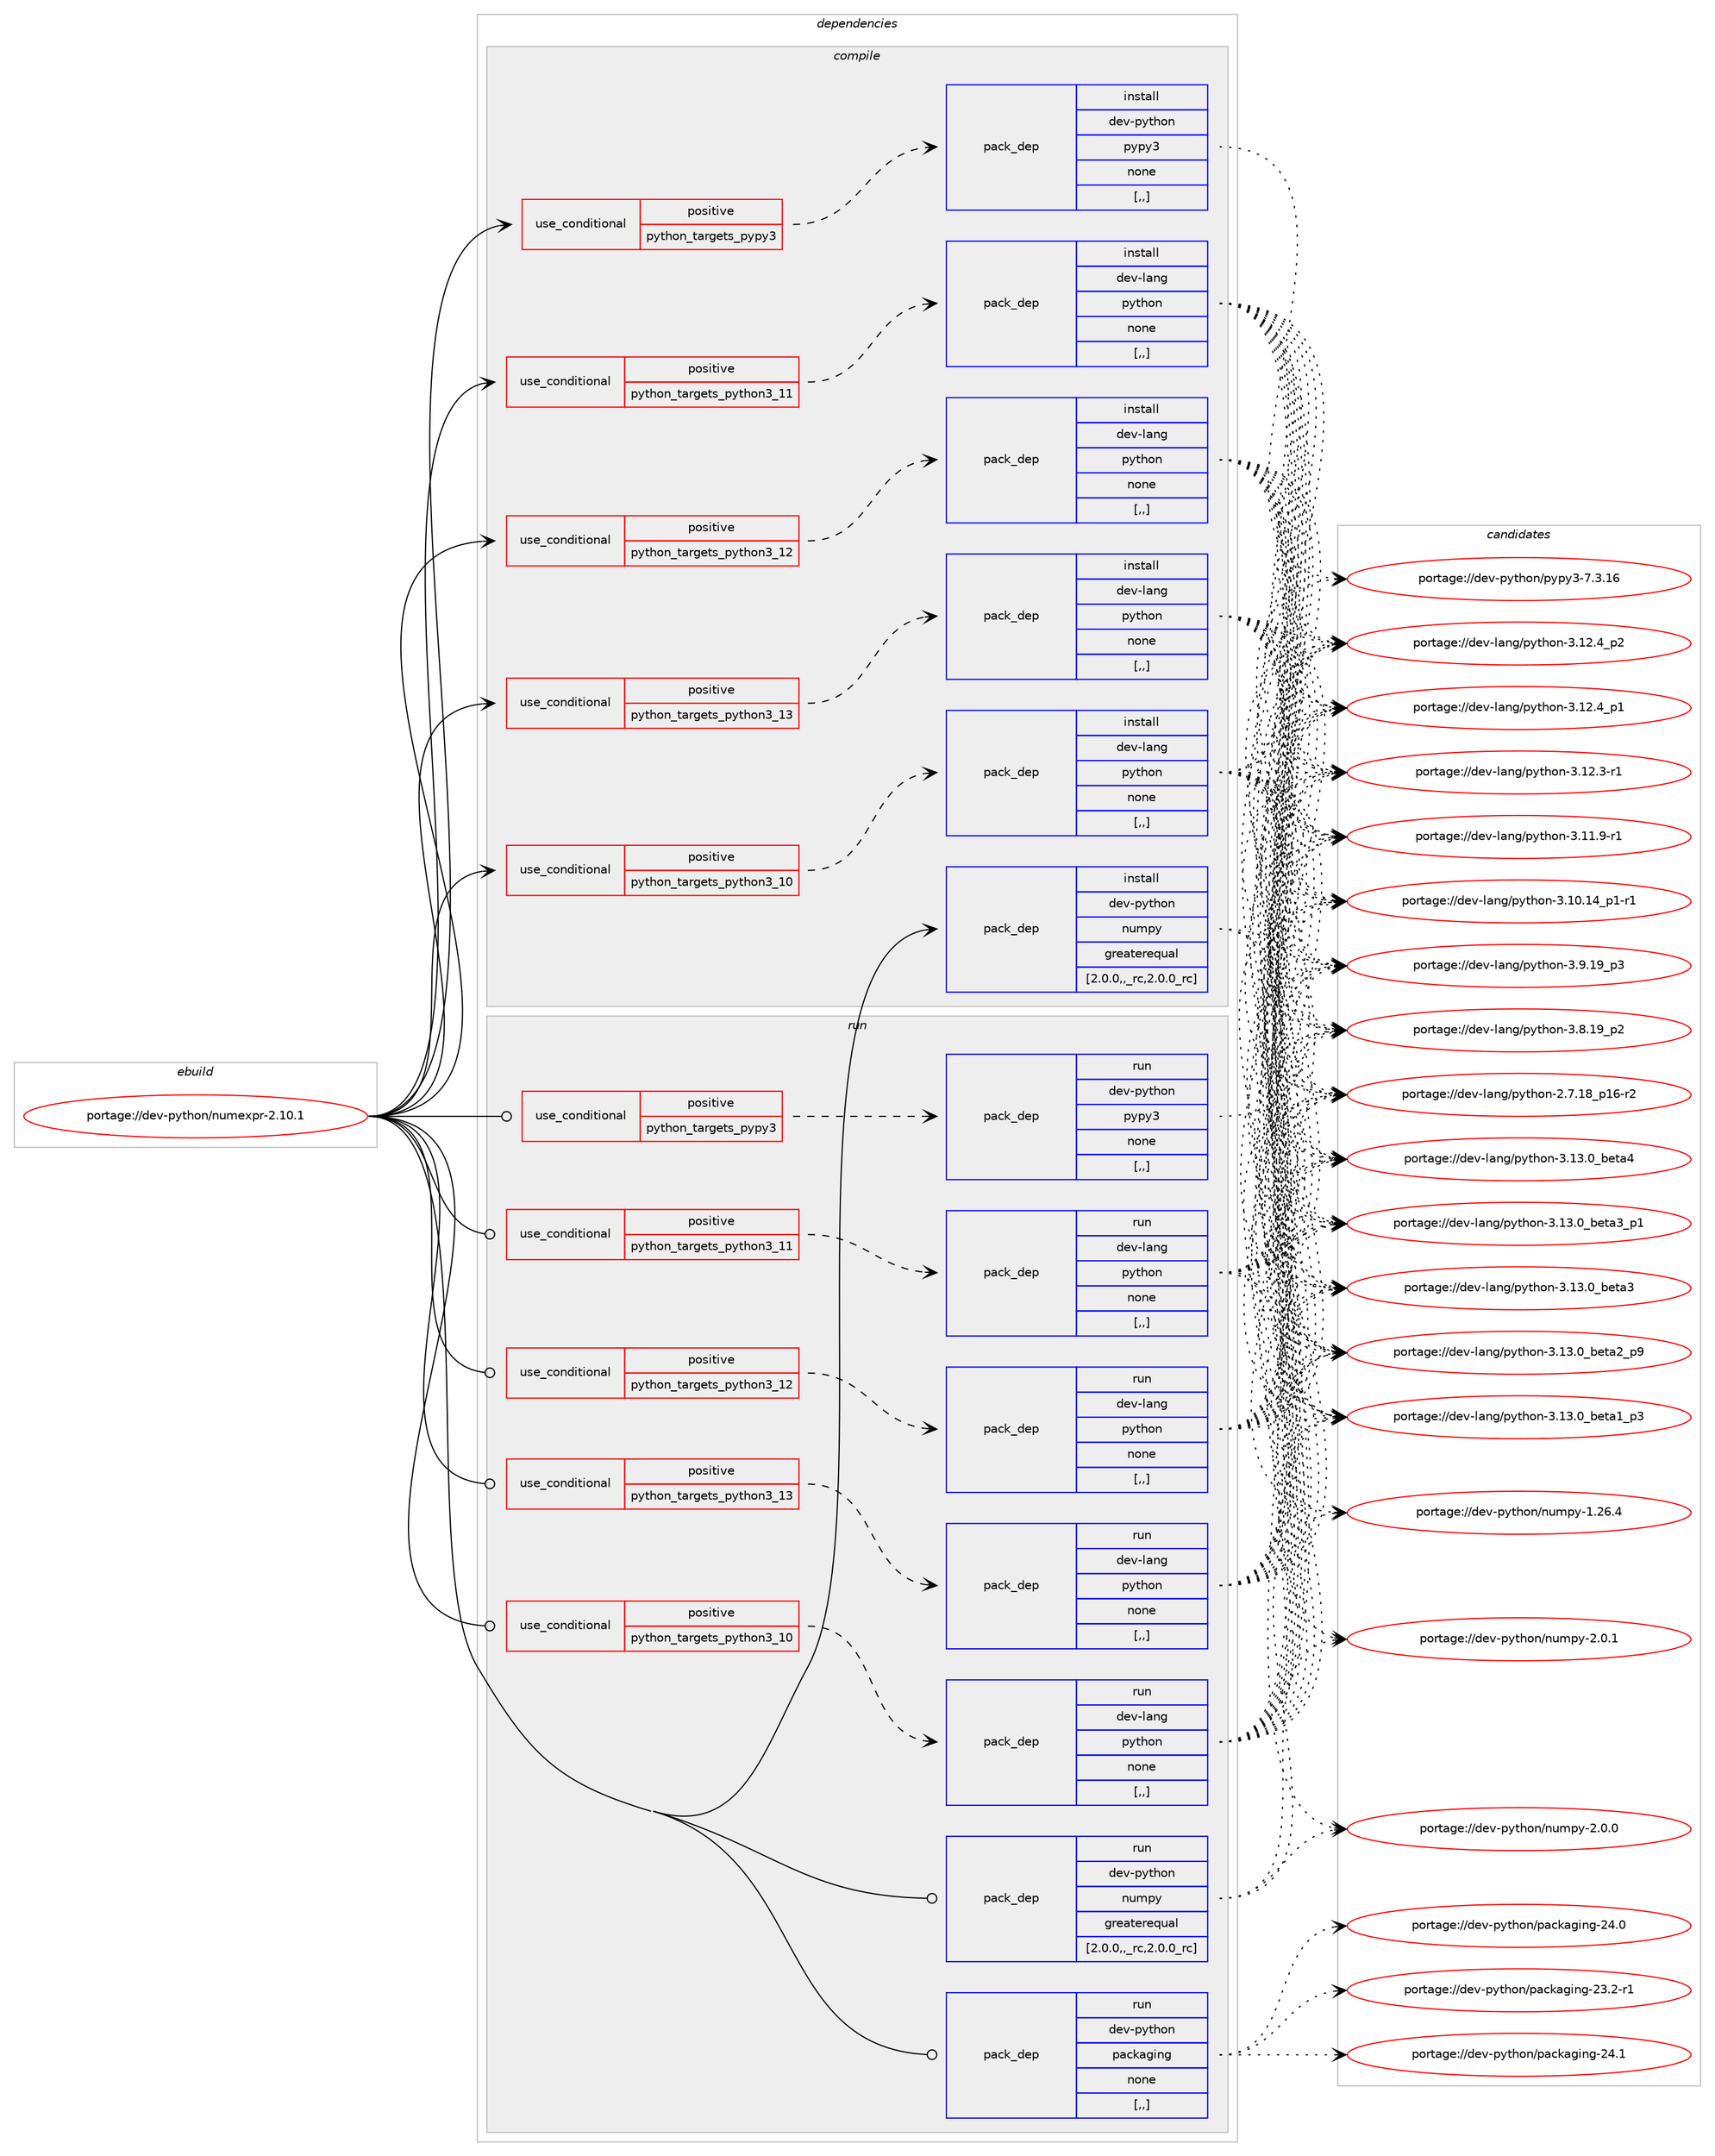digraph prolog {

# *************
# Graph options
# *************

newrank=true;
concentrate=true;
compound=true;
graph [rankdir=LR,fontname=Helvetica,fontsize=10,ranksep=1.5];#, ranksep=2.5, nodesep=0.2];
edge  [arrowhead=vee];
node  [fontname=Helvetica,fontsize=10];

# **********
# The ebuild
# **********

subgraph cluster_leftcol {
color=gray;
label=<<i>ebuild</i>>;
id [label="portage://dev-python/numexpr-2.10.1", color=red, width=4, href="../dev-python/numexpr-2.10.1.svg"];
}

# ****************
# The dependencies
# ****************

subgraph cluster_midcol {
color=gray;
label=<<i>dependencies</i>>;
subgraph cluster_compile {
fillcolor="#eeeeee";
style=filled;
label=<<i>compile</i>>;
subgraph cond35385 {
dependency152860 [label=<<TABLE BORDER="0" CELLBORDER="1" CELLSPACING="0" CELLPADDING="4"><TR><TD ROWSPAN="3" CELLPADDING="10">use_conditional</TD></TR><TR><TD>positive</TD></TR><TR><TD>python_targets_pypy3</TD></TR></TABLE>>, shape=none, color=red];
subgraph pack116225 {
dependency152861 [label=<<TABLE BORDER="0" CELLBORDER="1" CELLSPACING="0" CELLPADDING="4" WIDTH="220"><TR><TD ROWSPAN="6" CELLPADDING="30">pack_dep</TD></TR><TR><TD WIDTH="110">install</TD></TR><TR><TD>dev-python</TD></TR><TR><TD>pypy3</TD></TR><TR><TD>none</TD></TR><TR><TD>[,,]</TD></TR></TABLE>>, shape=none, color=blue];
}
dependency152860:e -> dependency152861:w [weight=20,style="dashed",arrowhead="vee"];
}
id:e -> dependency152860:w [weight=20,style="solid",arrowhead="vee"];
subgraph cond35386 {
dependency152862 [label=<<TABLE BORDER="0" CELLBORDER="1" CELLSPACING="0" CELLPADDING="4"><TR><TD ROWSPAN="3" CELLPADDING="10">use_conditional</TD></TR><TR><TD>positive</TD></TR><TR><TD>python_targets_python3_10</TD></TR></TABLE>>, shape=none, color=red];
subgraph pack116226 {
dependency152863 [label=<<TABLE BORDER="0" CELLBORDER="1" CELLSPACING="0" CELLPADDING="4" WIDTH="220"><TR><TD ROWSPAN="6" CELLPADDING="30">pack_dep</TD></TR><TR><TD WIDTH="110">install</TD></TR><TR><TD>dev-lang</TD></TR><TR><TD>python</TD></TR><TR><TD>none</TD></TR><TR><TD>[,,]</TD></TR></TABLE>>, shape=none, color=blue];
}
dependency152862:e -> dependency152863:w [weight=20,style="dashed",arrowhead="vee"];
}
id:e -> dependency152862:w [weight=20,style="solid",arrowhead="vee"];
subgraph cond35387 {
dependency152864 [label=<<TABLE BORDER="0" CELLBORDER="1" CELLSPACING="0" CELLPADDING="4"><TR><TD ROWSPAN="3" CELLPADDING="10">use_conditional</TD></TR><TR><TD>positive</TD></TR><TR><TD>python_targets_python3_11</TD></TR></TABLE>>, shape=none, color=red];
subgraph pack116227 {
dependency152865 [label=<<TABLE BORDER="0" CELLBORDER="1" CELLSPACING="0" CELLPADDING="4" WIDTH="220"><TR><TD ROWSPAN="6" CELLPADDING="30">pack_dep</TD></TR><TR><TD WIDTH="110">install</TD></TR><TR><TD>dev-lang</TD></TR><TR><TD>python</TD></TR><TR><TD>none</TD></TR><TR><TD>[,,]</TD></TR></TABLE>>, shape=none, color=blue];
}
dependency152864:e -> dependency152865:w [weight=20,style="dashed",arrowhead="vee"];
}
id:e -> dependency152864:w [weight=20,style="solid",arrowhead="vee"];
subgraph cond35388 {
dependency152866 [label=<<TABLE BORDER="0" CELLBORDER="1" CELLSPACING="0" CELLPADDING="4"><TR><TD ROWSPAN="3" CELLPADDING="10">use_conditional</TD></TR><TR><TD>positive</TD></TR><TR><TD>python_targets_python3_12</TD></TR></TABLE>>, shape=none, color=red];
subgraph pack116228 {
dependency152867 [label=<<TABLE BORDER="0" CELLBORDER="1" CELLSPACING="0" CELLPADDING="4" WIDTH="220"><TR><TD ROWSPAN="6" CELLPADDING="30">pack_dep</TD></TR><TR><TD WIDTH="110">install</TD></TR><TR><TD>dev-lang</TD></TR><TR><TD>python</TD></TR><TR><TD>none</TD></TR><TR><TD>[,,]</TD></TR></TABLE>>, shape=none, color=blue];
}
dependency152866:e -> dependency152867:w [weight=20,style="dashed",arrowhead="vee"];
}
id:e -> dependency152866:w [weight=20,style="solid",arrowhead="vee"];
subgraph cond35389 {
dependency152868 [label=<<TABLE BORDER="0" CELLBORDER="1" CELLSPACING="0" CELLPADDING="4"><TR><TD ROWSPAN="3" CELLPADDING="10">use_conditional</TD></TR><TR><TD>positive</TD></TR><TR><TD>python_targets_python3_13</TD></TR></TABLE>>, shape=none, color=red];
subgraph pack116229 {
dependency152869 [label=<<TABLE BORDER="0" CELLBORDER="1" CELLSPACING="0" CELLPADDING="4" WIDTH="220"><TR><TD ROWSPAN="6" CELLPADDING="30">pack_dep</TD></TR><TR><TD WIDTH="110">install</TD></TR><TR><TD>dev-lang</TD></TR><TR><TD>python</TD></TR><TR><TD>none</TD></TR><TR><TD>[,,]</TD></TR></TABLE>>, shape=none, color=blue];
}
dependency152868:e -> dependency152869:w [weight=20,style="dashed",arrowhead="vee"];
}
id:e -> dependency152868:w [weight=20,style="solid",arrowhead="vee"];
subgraph pack116230 {
dependency152870 [label=<<TABLE BORDER="0" CELLBORDER="1" CELLSPACING="0" CELLPADDING="4" WIDTH="220"><TR><TD ROWSPAN="6" CELLPADDING="30">pack_dep</TD></TR><TR><TD WIDTH="110">install</TD></TR><TR><TD>dev-python</TD></TR><TR><TD>numpy</TD></TR><TR><TD>greaterequal</TD></TR><TR><TD>[2.0.0,,_rc,2.0.0_rc]</TD></TR></TABLE>>, shape=none, color=blue];
}
id:e -> dependency152870:w [weight=20,style="solid",arrowhead="vee"];
}
subgraph cluster_compileandrun {
fillcolor="#eeeeee";
style=filled;
label=<<i>compile and run</i>>;
}
subgraph cluster_run {
fillcolor="#eeeeee";
style=filled;
label=<<i>run</i>>;
subgraph cond35390 {
dependency152871 [label=<<TABLE BORDER="0" CELLBORDER="1" CELLSPACING="0" CELLPADDING="4"><TR><TD ROWSPAN="3" CELLPADDING="10">use_conditional</TD></TR><TR><TD>positive</TD></TR><TR><TD>python_targets_pypy3</TD></TR></TABLE>>, shape=none, color=red];
subgraph pack116231 {
dependency152872 [label=<<TABLE BORDER="0" CELLBORDER="1" CELLSPACING="0" CELLPADDING="4" WIDTH="220"><TR><TD ROWSPAN="6" CELLPADDING="30">pack_dep</TD></TR><TR><TD WIDTH="110">run</TD></TR><TR><TD>dev-python</TD></TR><TR><TD>pypy3</TD></TR><TR><TD>none</TD></TR><TR><TD>[,,]</TD></TR></TABLE>>, shape=none, color=blue];
}
dependency152871:e -> dependency152872:w [weight=20,style="dashed",arrowhead="vee"];
}
id:e -> dependency152871:w [weight=20,style="solid",arrowhead="odot"];
subgraph cond35391 {
dependency152873 [label=<<TABLE BORDER="0" CELLBORDER="1" CELLSPACING="0" CELLPADDING="4"><TR><TD ROWSPAN="3" CELLPADDING="10">use_conditional</TD></TR><TR><TD>positive</TD></TR><TR><TD>python_targets_python3_10</TD></TR></TABLE>>, shape=none, color=red];
subgraph pack116232 {
dependency152874 [label=<<TABLE BORDER="0" CELLBORDER="1" CELLSPACING="0" CELLPADDING="4" WIDTH="220"><TR><TD ROWSPAN="6" CELLPADDING="30">pack_dep</TD></TR><TR><TD WIDTH="110">run</TD></TR><TR><TD>dev-lang</TD></TR><TR><TD>python</TD></TR><TR><TD>none</TD></TR><TR><TD>[,,]</TD></TR></TABLE>>, shape=none, color=blue];
}
dependency152873:e -> dependency152874:w [weight=20,style="dashed",arrowhead="vee"];
}
id:e -> dependency152873:w [weight=20,style="solid",arrowhead="odot"];
subgraph cond35392 {
dependency152875 [label=<<TABLE BORDER="0" CELLBORDER="1" CELLSPACING="0" CELLPADDING="4"><TR><TD ROWSPAN="3" CELLPADDING="10">use_conditional</TD></TR><TR><TD>positive</TD></TR><TR><TD>python_targets_python3_11</TD></TR></TABLE>>, shape=none, color=red];
subgraph pack116233 {
dependency152876 [label=<<TABLE BORDER="0" CELLBORDER="1" CELLSPACING="0" CELLPADDING="4" WIDTH="220"><TR><TD ROWSPAN="6" CELLPADDING="30">pack_dep</TD></TR><TR><TD WIDTH="110">run</TD></TR><TR><TD>dev-lang</TD></TR><TR><TD>python</TD></TR><TR><TD>none</TD></TR><TR><TD>[,,]</TD></TR></TABLE>>, shape=none, color=blue];
}
dependency152875:e -> dependency152876:w [weight=20,style="dashed",arrowhead="vee"];
}
id:e -> dependency152875:w [weight=20,style="solid",arrowhead="odot"];
subgraph cond35393 {
dependency152877 [label=<<TABLE BORDER="0" CELLBORDER="1" CELLSPACING="0" CELLPADDING="4"><TR><TD ROWSPAN="3" CELLPADDING="10">use_conditional</TD></TR><TR><TD>positive</TD></TR><TR><TD>python_targets_python3_12</TD></TR></TABLE>>, shape=none, color=red];
subgraph pack116234 {
dependency152878 [label=<<TABLE BORDER="0" CELLBORDER="1" CELLSPACING="0" CELLPADDING="4" WIDTH="220"><TR><TD ROWSPAN="6" CELLPADDING="30">pack_dep</TD></TR><TR><TD WIDTH="110">run</TD></TR><TR><TD>dev-lang</TD></TR><TR><TD>python</TD></TR><TR><TD>none</TD></TR><TR><TD>[,,]</TD></TR></TABLE>>, shape=none, color=blue];
}
dependency152877:e -> dependency152878:w [weight=20,style="dashed",arrowhead="vee"];
}
id:e -> dependency152877:w [weight=20,style="solid",arrowhead="odot"];
subgraph cond35394 {
dependency152879 [label=<<TABLE BORDER="0" CELLBORDER="1" CELLSPACING="0" CELLPADDING="4"><TR><TD ROWSPAN="3" CELLPADDING="10">use_conditional</TD></TR><TR><TD>positive</TD></TR><TR><TD>python_targets_python3_13</TD></TR></TABLE>>, shape=none, color=red];
subgraph pack116235 {
dependency152880 [label=<<TABLE BORDER="0" CELLBORDER="1" CELLSPACING="0" CELLPADDING="4" WIDTH="220"><TR><TD ROWSPAN="6" CELLPADDING="30">pack_dep</TD></TR><TR><TD WIDTH="110">run</TD></TR><TR><TD>dev-lang</TD></TR><TR><TD>python</TD></TR><TR><TD>none</TD></TR><TR><TD>[,,]</TD></TR></TABLE>>, shape=none, color=blue];
}
dependency152879:e -> dependency152880:w [weight=20,style="dashed",arrowhead="vee"];
}
id:e -> dependency152879:w [weight=20,style="solid",arrowhead="odot"];
subgraph pack116236 {
dependency152881 [label=<<TABLE BORDER="0" CELLBORDER="1" CELLSPACING="0" CELLPADDING="4" WIDTH="220"><TR><TD ROWSPAN="6" CELLPADDING="30">pack_dep</TD></TR><TR><TD WIDTH="110">run</TD></TR><TR><TD>dev-python</TD></TR><TR><TD>numpy</TD></TR><TR><TD>greaterequal</TD></TR><TR><TD>[2.0.0,,_rc,2.0.0_rc]</TD></TR></TABLE>>, shape=none, color=blue];
}
id:e -> dependency152881:w [weight=20,style="solid",arrowhead="odot"];
subgraph pack116237 {
dependency152882 [label=<<TABLE BORDER="0" CELLBORDER="1" CELLSPACING="0" CELLPADDING="4" WIDTH="220"><TR><TD ROWSPAN="6" CELLPADDING="30">pack_dep</TD></TR><TR><TD WIDTH="110">run</TD></TR><TR><TD>dev-python</TD></TR><TR><TD>packaging</TD></TR><TR><TD>none</TD></TR><TR><TD>[,,]</TD></TR></TABLE>>, shape=none, color=blue];
}
id:e -> dependency152882:w [weight=20,style="solid",arrowhead="odot"];
}
}

# **************
# The candidates
# **************

subgraph cluster_choices {
rank=same;
color=gray;
label=<<i>candidates</i>>;

subgraph choice116225 {
color=black;
nodesep=1;
choice10010111845112121116104111110471121211121215145554651464954 [label="portage://dev-python/pypy3-7.3.16", color=red, width=4,href="../dev-python/pypy3-7.3.16.svg"];
dependency152861:e -> choice10010111845112121116104111110471121211121215145554651464954:w [style=dotted,weight="100"];
}
subgraph choice116226 {
color=black;
nodesep=1;
choice1001011184510897110103471121211161041111104551464951464895981011169752 [label="portage://dev-lang/python-3.13.0_beta4", color=red, width=4,href="../dev-lang/python-3.13.0_beta4.svg"];
choice10010111845108971101034711212111610411111045514649514648959810111697519511249 [label="portage://dev-lang/python-3.13.0_beta3_p1", color=red, width=4,href="../dev-lang/python-3.13.0_beta3_p1.svg"];
choice1001011184510897110103471121211161041111104551464951464895981011169751 [label="portage://dev-lang/python-3.13.0_beta3", color=red, width=4,href="../dev-lang/python-3.13.0_beta3.svg"];
choice10010111845108971101034711212111610411111045514649514648959810111697509511257 [label="portage://dev-lang/python-3.13.0_beta2_p9", color=red, width=4,href="../dev-lang/python-3.13.0_beta2_p9.svg"];
choice10010111845108971101034711212111610411111045514649514648959810111697499511251 [label="portage://dev-lang/python-3.13.0_beta1_p3", color=red, width=4,href="../dev-lang/python-3.13.0_beta1_p3.svg"];
choice100101118451089711010347112121116104111110455146495046529511250 [label="portage://dev-lang/python-3.12.4_p2", color=red, width=4,href="../dev-lang/python-3.12.4_p2.svg"];
choice100101118451089711010347112121116104111110455146495046529511249 [label="portage://dev-lang/python-3.12.4_p1", color=red, width=4,href="../dev-lang/python-3.12.4_p1.svg"];
choice100101118451089711010347112121116104111110455146495046514511449 [label="portage://dev-lang/python-3.12.3-r1", color=red, width=4,href="../dev-lang/python-3.12.3-r1.svg"];
choice100101118451089711010347112121116104111110455146494946574511449 [label="portage://dev-lang/python-3.11.9-r1", color=red, width=4,href="../dev-lang/python-3.11.9-r1.svg"];
choice100101118451089711010347112121116104111110455146494846495295112494511449 [label="portage://dev-lang/python-3.10.14_p1-r1", color=red, width=4,href="../dev-lang/python-3.10.14_p1-r1.svg"];
choice100101118451089711010347112121116104111110455146574649579511251 [label="portage://dev-lang/python-3.9.19_p3", color=red, width=4,href="../dev-lang/python-3.9.19_p3.svg"];
choice100101118451089711010347112121116104111110455146564649579511250 [label="portage://dev-lang/python-3.8.19_p2", color=red, width=4,href="../dev-lang/python-3.8.19_p2.svg"];
choice100101118451089711010347112121116104111110455046554649569511249544511450 [label="portage://dev-lang/python-2.7.18_p16-r2", color=red, width=4,href="../dev-lang/python-2.7.18_p16-r2.svg"];
dependency152863:e -> choice1001011184510897110103471121211161041111104551464951464895981011169752:w [style=dotted,weight="100"];
dependency152863:e -> choice10010111845108971101034711212111610411111045514649514648959810111697519511249:w [style=dotted,weight="100"];
dependency152863:e -> choice1001011184510897110103471121211161041111104551464951464895981011169751:w [style=dotted,weight="100"];
dependency152863:e -> choice10010111845108971101034711212111610411111045514649514648959810111697509511257:w [style=dotted,weight="100"];
dependency152863:e -> choice10010111845108971101034711212111610411111045514649514648959810111697499511251:w [style=dotted,weight="100"];
dependency152863:e -> choice100101118451089711010347112121116104111110455146495046529511250:w [style=dotted,weight="100"];
dependency152863:e -> choice100101118451089711010347112121116104111110455146495046529511249:w [style=dotted,weight="100"];
dependency152863:e -> choice100101118451089711010347112121116104111110455146495046514511449:w [style=dotted,weight="100"];
dependency152863:e -> choice100101118451089711010347112121116104111110455146494946574511449:w [style=dotted,weight="100"];
dependency152863:e -> choice100101118451089711010347112121116104111110455146494846495295112494511449:w [style=dotted,weight="100"];
dependency152863:e -> choice100101118451089711010347112121116104111110455146574649579511251:w [style=dotted,weight="100"];
dependency152863:e -> choice100101118451089711010347112121116104111110455146564649579511250:w [style=dotted,weight="100"];
dependency152863:e -> choice100101118451089711010347112121116104111110455046554649569511249544511450:w [style=dotted,weight="100"];
}
subgraph choice116227 {
color=black;
nodesep=1;
choice1001011184510897110103471121211161041111104551464951464895981011169752 [label="portage://dev-lang/python-3.13.0_beta4", color=red, width=4,href="../dev-lang/python-3.13.0_beta4.svg"];
choice10010111845108971101034711212111610411111045514649514648959810111697519511249 [label="portage://dev-lang/python-3.13.0_beta3_p1", color=red, width=4,href="../dev-lang/python-3.13.0_beta3_p1.svg"];
choice1001011184510897110103471121211161041111104551464951464895981011169751 [label="portage://dev-lang/python-3.13.0_beta3", color=red, width=4,href="../dev-lang/python-3.13.0_beta3.svg"];
choice10010111845108971101034711212111610411111045514649514648959810111697509511257 [label="portage://dev-lang/python-3.13.0_beta2_p9", color=red, width=4,href="../dev-lang/python-3.13.0_beta2_p9.svg"];
choice10010111845108971101034711212111610411111045514649514648959810111697499511251 [label="portage://dev-lang/python-3.13.0_beta1_p3", color=red, width=4,href="../dev-lang/python-3.13.0_beta1_p3.svg"];
choice100101118451089711010347112121116104111110455146495046529511250 [label="portage://dev-lang/python-3.12.4_p2", color=red, width=4,href="../dev-lang/python-3.12.4_p2.svg"];
choice100101118451089711010347112121116104111110455146495046529511249 [label="portage://dev-lang/python-3.12.4_p1", color=red, width=4,href="../dev-lang/python-3.12.4_p1.svg"];
choice100101118451089711010347112121116104111110455146495046514511449 [label="portage://dev-lang/python-3.12.3-r1", color=red, width=4,href="../dev-lang/python-3.12.3-r1.svg"];
choice100101118451089711010347112121116104111110455146494946574511449 [label="portage://dev-lang/python-3.11.9-r1", color=red, width=4,href="../dev-lang/python-3.11.9-r1.svg"];
choice100101118451089711010347112121116104111110455146494846495295112494511449 [label="portage://dev-lang/python-3.10.14_p1-r1", color=red, width=4,href="../dev-lang/python-3.10.14_p1-r1.svg"];
choice100101118451089711010347112121116104111110455146574649579511251 [label="portage://dev-lang/python-3.9.19_p3", color=red, width=4,href="../dev-lang/python-3.9.19_p3.svg"];
choice100101118451089711010347112121116104111110455146564649579511250 [label="portage://dev-lang/python-3.8.19_p2", color=red, width=4,href="../dev-lang/python-3.8.19_p2.svg"];
choice100101118451089711010347112121116104111110455046554649569511249544511450 [label="portage://dev-lang/python-2.7.18_p16-r2", color=red, width=4,href="../dev-lang/python-2.7.18_p16-r2.svg"];
dependency152865:e -> choice1001011184510897110103471121211161041111104551464951464895981011169752:w [style=dotted,weight="100"];
dependency152865:e -> choice10010111845108971101034711212111610411111045514649514648959810111697519511249:w [style=dotted,weight="100"];
dependency152865:e -> choice1001011184510897110103471121211161041111104551464951464895981011169751:w [style=dotted,weight="100"];
dependency152865:e -> choice10010111845108971101034711212111610411111045514649514648959810111697509511257:w [style=dotted,weight="100"];
dependency152865:e -> choice10010111845108971101034711212111610411111045514649514648959810111697499511251:w [style=dotted,weight="100"];
dependency152865:e -> choice100101118451089711010347112121116104111110455146495046529511250:w [style=dotted,weight="100"];
dependency152865:e -> choice100101118451089711010347112121116104111110455146495046529511249:w [style=dotted,weight="100"];
dependency152865:e -> choice100101118451089711010347112121116104111110455146495046514511449:w [style=dotted,weight="100"];
dependency152865:e -> choice100101118451089711010347112121116104111110455146494946574511449:w [style=dotted,weight="100"];
dependency152865:e -> choice100101118451089711010347112121116104111110455146494846495295112494511449:w [style=dotted,weight="100"];
dependency152865:e -> choice100101118451089711010347112121116104111110455146574649579511251:w [style=dotted,weight="100"];
dependency152865:e -> choice100101118451089711010347112121116104111110455146564649579511250:w [style=dotted,weight="100"];
dependency152865:e -> choice100101118451089711010347112121116104111110455046554649569511249544511450:w [style=dotted,weight="100"];
}
subgraph choice116228 {
color=black;
nodesep=1;
choice1001011184510897110103471121211161041111104551464951464895981011169752 [label="portage://dev-lang/python-3.13.0_beta4", color=red, width=4,href="../dev-lang/python-3.13.0_beta4.svg"];
choice10010111845108971101034711212111610411111045514649514648959810111697519511249 [label="portage://dev-lang/python-3.13.0_beta3_p1", color=red, width=4,href="../dev-lang/python-3.13.0_beta3_p1.svg"];
choice1001011184510897110103471121211161041111104551464951464895981011169751 [label="portage://dev-lang/python-3.13.0_beta3", color=red, width=4,href="../dev-lang/python-3.13.0_beta3.svg"];
choice10010111845108971101034711212111610411111045514649514648959810111697509511257 [label="portage://dev-lang/python-3.13.0_beta2_p9", color=red, width=4,href="../dev-lang/python-3.13.0_beta2_p9.svg"];
choice10010111845108971101034711212111610411111045514649514648959810111697499511251 [label="portage://dev-lang/python-3.13.0_beta1_p3", color=red, width=4,href="../dev-lang/python-3.13.0_beta1_p3.svg"];
choice100101118451089711010347112121116104111110455146495046529511250 [label="portage://dev-lang/python-3.12.4_p2", color=red, width=4,href="../dev-lang/python-3.12.4_p2.svg"];
choice100101118451089711010347112121116104111110455146495046529511249 [label="portage://dev-lang/python-3.12.4_p1", color=red, width=4,href="../dev-lang/python-3.12.4_p1.svg"];
choice100101118451089711010347112121116104111110455146495046514511449 [label="portage://dev-lang/python-3.12.3-r1", color=red, width=4,href="../dev-lang/python-3.12.3-r1.svg"];
choice100101118451089711010347112121116104111110455146494946574511449 [label="portage://dev-lang/python-3.11.9-r1", color=red, width=4,href="../dev-lang/python-3.11.9-r1.svg"];
choice100101118451089711010347112121116104111110455146494846495295112494511449 [label="portage://dev-lang/python-3.10.14_p1-r1", color=red, width=4,href="../dev-lang/python-3.10.14_p1-r1.svg"];
choice100101118451089711010347112121116104111110455146574649579511251 [label="portage://dev-lang/python-3.9.19_p3", color=red, width=4,href="../dev-lang/python-3.9.19_p3.svg"];
choice100101118451089711010347112121116104111110455146564649579511250 [label="portage://dev-lang/python-3.8.19_p2", color=red, width=4,href="../dev-lang/python-3.8.19_p2.svg"];
choice100101118451089711010347112121116104111110455046554649569511249544511450 [label="portage://dev-lang/python-2.7.18_p16-r2", color=red, width=4,href="../dev-lang/python-2.7.18_p16-r2.svg"];
dependency152867:e -> choice1001011184510897110103471121211161041111104551464951464895981011169752:w [style=dotted,weight="100"];
dependency152867:e -> choice10010111845108971101034711212111610411111045514649514648959810111697519511249:w [style=dotted,weight="100"];
dependency152867:e -> choice1001011184510897110103471121211161041111104551464951464895981011169751:w [style=dotted,weight="100"];
dependency152867:e -> choice10010111845108971101034711212111610411111045514649514648959810111697509511257:w [style=dotted,weight="100"];
dependency152867:e -> choice10010111845108971101034711212111610411111045514649514648959810111697499511251:w [style=dotted,weight="100"];
dependency152867:e -> choice100101118451089711010347112121116104111110455146495046529511250:w [style=dotted,weight="100"];
dependency152867:e -> choice100101118451089711010347112121116104111110455146495046529511249:w [style=dotted,weight="100"];
dependency152867:e -> choice100101118451089711010347112121116104111110455146495046514511449:w [style=dotted,weight="100"];
dependency152867:e -> choice100101118451089711010347112121116104111110455146494946574511449:w [style=dotted,weight="100"];
dependency152867:e -> choice100101118451089711010347112121116104111110455146494846495295112494511449:w [style=dotted,weight="100"];
dependency152867:e -> choice100101118451089711010347112121116104111110455146574649579511251:w [style=dotted,weight="100"];
dependency152867:e -> choice100101118451089711010347112121116104111110455146564649579511250:w [style=dotted,weight="100"];
dependency152867:e -> choice100101118451089711010347112121116104111110455046554649569511249544511450:w [style=dotted,weight="100"];
}
subgraph choice116229 {
color=black;
nodesep=1;
choice1001011184510897110103471121211161041111104551464951464895981011169752 [label="portage://dev-lang/python-3.13.0_beta4", color=red, width=4,href="../dev-lang/python-3.13.0_beta4.svg"];
choice10010111845108971101034711212111610411111045514649514648959810111697519511249 [label="portage://dev-lang/python-3.13.0_beta3_p1", color=red, width=4,href="../dev-lang/python-3.13.0_beta3_p1.svg"];
choice1001011184510897110103471121211161041111104551464951464895981011169751 [label="portage://dev-lang/python-3.13.0_beta3", color=red, width=4,href="../dev-lang/python-3.13.0_beta3.svg"];
choice10010111845108971101034711212111610411111045514649514648959810111697509511257 [label="portage://dev-lang/python-3.13.0_beta2_p9", color=red, width=4,href="../dev-lang/python-3.13.0_beta2_p9.svg"];
choice10010111845108971101034711212111610411111045514649514648959810111697499511251 [label="portage://dev-lang/python-3.13.0_beta1_p3", color=red, width=4,href="../dev-lang/python-3.13.0_beta1_p3.svg"];
choice100101118451089711010347112121116104111110455146495046529511250 [label="portage://dev-lang/python-3.12.4_p2", color=red, width=4,href="../dev-lang/python-3.12.4_p2.svg"];
choice100101118451089711010347112121116104111110455146495046529511249 [label="portage://dev-lang/python-3.12.4_p1", color=red, width=4,href="../dev-lang/python-3.12.4_p1.svg"];
choice100101118451089711010347112121116104111110455146495046514511449 [label="portage://dev-lang/python-3.12.3-r1", color=red, width=4,href="../dev-lang/python-3.12.3-r1.svg"];
choice100101118451089711010347112121116104111110455146494946574511449 [label="portage://dev-lang/python-3.11.9-r1", color=red, width=4,href="../dev-lang/python-3.11.9-r1.svg"];
choice100101118451089711010347112121116104111110455146494846495295112494511449 [label="portage://dev-lang/python-3.10.14_p1-r1", color=red, width=4,href="../dev-lang/python-3.10.14_p1-r1.svg"];
choice100101118451089711010347112121116104111110455146574649579511251 [label="portage://dev-lang/python-3.9.19_p3", color=red, width=4,href="../dev-lang/python-3.9.19_p3.svg"];
choice100101118451089711010347112121116104111110455146564649579511250 [label="portage://dev-lang/python-3.8.19_p2", color=red, width=4,href="../dev-lang/python-3.8.19_p2.svg"];
choice100101118451089711010347112121116104111110455046554649569511249544511450 [label="portage://dev-lang/python-2.7.18_p16-r2", color=red, width=4,href="../dev-lang/python-2.7.18_p16-r2.svg"];
dependency152869:e -> choice1001011184510897110103471121211161041111104551464951464895981011169752:w [style=dotted,weight="100"];
dependency152869:e -> choice10010111845108971101034711212111610411111045514649514648959810111697519511249:w [style=dotted,weight="100"];
dependency152869:e -> choice1001011184510897110103471121211161041111104551464951464895981011169751:w [style=dotted,weight="100"];
dependency152869:e -> choice10010111845108971101034711212111610411111045514649514648959810111697509511257:w [style=dotted,weight="100"];
dependency152869:e -> choice10010111845108971101034711212111610411111045514649514648959810111697499511251:w [style=dotted,weight="100"];
dependency152869:e -> choice100101118451089711010347112121116104111110455146495046529511250:w [style=dotted,weight="100"];
dependency152869:e -> choice100101118451089711010347112121116104111110455146495046529511249:w [style=dotted,weight="100"];
dependency152869:e -> choice100101118451089711010347112121116104111110455146495046514511449:w [style=dotted,weight="100"];
dependency152869:e -> choice100101118451089711010347112121116104111110455146494946574511449:w [style=dotted,weight="100"];
dependency152869:e -> choice100101118451089711010347112121116104111110455146494846495295112494511449:w [style=dotted,weight="100"];
dependency152869:e -> choice100101118451089711010347112121116104111110455146574649579511251:w [style=dotted,weight="100"];
dependency152869:e -> choice100101118451089711010347112121116104111110455146564649579511250:w [style=dotted,weight="100"];
dependency152869:e -> choice100101118451089711010347112121116104111110455046554649569511249544511450:w [style=dotted,weight="100"];
}
subgraph choice116230 {
color=black;
nodesep=1;
choice1001011184511212111610411111047110117109112121455046484649 [label="portage://dev-python/numpy-2.0.1", color=red, width=4,href="../dev-python/numpy-2.0.1.svg"];
choice1001011184511212111610411111047110117109112121455046484648 [label="portage://dev-python/numpy-2.0.0", color=red, width=4,href="../dev-python/numpy-2.0.0.svg"];
choice100101118451121211161041111104711011710911212145494650544652 [label="portage://dev-python/numpy-1.26.4", color=red, width=4,href="../dev-python/numpy-1.26.4.svg"];
dependency152870:e -> choice1001011184511212111610411111047110117109112121455046484649:w [style=dotted,weight="100"];
dependency152870:e -> choice1001011184511212111610411111047110117109112121455046484648:w [style=dotted,weight="100"];
dependency152870:e -> choice100101118451121211161041111104711011710911212145494650544652:w [style=dotted,weight="100"];
}
subgraph choice116231 {
color=black;
nodesep=1;
choice10010111845112121116104111110471121211121215145554651464954 [label="portage://dev-python/pypy3-7.3.16", color=red, width=4,href="../dev-python/pypy3-7.3.16.svg"];
dependency152872:e -> choice10010111845112121116104111110471121211121215145554651464954:w [style=dotted,weight="100"];
}
subgraph choice116232 {
color=black;
nodesep=1;
choice1001011184510897110103471121211161041111104551464951464895981011169752 [label="portage://dev-lang/python-3.13.0_beta4", color=red, width=4,href="../dev-lang/python-3.13.0_beta4.svg"];
choice10010111845108971101034711212111610411111045514649514648959810111697519511249 [label="portage://dev-lang/python-3.13.0_beta3_p1", color=red, width=4,href="../dev-lang/python-3.13.0_beta3_p1.svg"];
choice1001011184510897110103471121211161041111104551464951464895981011169751 [label="portage://dev-lang/python-3.13.0_beta3", color=red, width=4,href="../dev-lang/python-3.13.0_beta3.svg"];
choice10010111845108971101034711212111610411111045514649514648959810111697509511257 [label="portage://dev-lang/python-3.13.0_beta2_p9", color=red, width=4,href="../dev-lang/python-3.13.0_beta2_p9.svg"];
choice10010111845108971101034711212111610411111045514649514648959810111697499511251 [label="portage://dev-lang/python-3.13.0_beta1_p3", color=red, width=4,href="../dev-lang/python-3.13.0_beta1_p3.svg"];
choice100101118451089711010347112121116104111110455146495046529511250 [label="portage://dev-lang/python-3.12.4_p2", color=red, width=4,href="../dev-lang/python-3.12.4_p2.svg"];
choice100101118451089711010347112121116104111110455146495046529511249 [label="portage://dev-lang/python-3.12.4_p1", color=red, width=4,href="../dev-lang/python-3.12.4_p1.svg"];
choice100101118451089711010347112121116104111110455146495046514511449 [label="portage://dev-lang/python-3.12.3-r1", color=red, width=4,href="../dev-lang/python-3.12.3-r1.svg"];
choice100101118451089711010347112121116104111110455146494946574511449 [label="portage://dev-lang/python-3.11.9-r1", color=red, width=4,href="../dev-lang/python-3.11.9-r1.svg"];
choice100101118451089711010347112121116104111110455146494846495295112494511449 [label="portage://dev-lang/python-3.10.14_p1-r1", color=red, width=4,href="../dev-lang/python-3.10.14_p1-r1.svg"];
choice100101118451089711010347112121116104111110455146574649579511251 [label="portage://dev-lang/python-3.9.19_p3", color=red, width=4,href="../dev-lang/python-3.9.19_p3.svg"];
choice100101118451089711010347112121116104111110455146564649579511250 [label="portage://dev-lang/python-3.8.19_p2", color=red, width=4,href="../dev-lang/python-3.8.19_p2.svg"];
choice100101118451089711010347112121116104111110455046554649569511249544511450 [label="portage://dev-lang/python-2.7.18_p16-r2", color=red, width=4,href="../dev-lang/python-2.7.18_p16-r2.svg"];
dependency152874:e -> choice1001011184510897110103471121211161041111104551464951464895981011169752:w [style=dotted,weight="100"];
dependency152874:e -> choice10010111845108971101034711212111610411111045514649514648959810111697519511249:w [style=dotted,weight="100"];
dependency152874:e -> choice1001011184510897110103471121211161041111104551464951464895981011169751:w [style=dotted,weight="100"];
dependency152874:e -> choice10010111845108971101034711212111610411111045514649514648959810111697509511257:w [style=dotted,weight="100"];
dependency152874:e -> choice10010111845108971101034711212111610411111045514649514648959810111697499511251:w [style=dotted,weight="100"];
dependency152874:e -> choice100101118451089711010347112121116104111110455146495046529511250:w [style=dotted,weight="100"];
dependency152874:e -> choice100101118451089711010347112121116104111110455146495046529511249:w [style=dotted,weight="100"];
dependency152874:e -> choice100101118451089711010347112121116104111110455146495046514511449:w [style=dotted,weight="100"];
dependency152874:e -> choice100101118451089711010347112121116104111110455146494946574511449:w [style=dotted,weight="100"];
dependency152874:e -> choice100101118451089711010347112121116104111110455146494846495295112494511449:w [style=dotted,weight="100"];
dependency152874:e -> choice100101118451089711010347112121116104111110455146574649579511251:w [style=dotted,weight="100"];
dependency152874:e -> choice100101118451089711010347112121116104111110455146564649579511250:w [style=dotted,weight="100"];
dependency152874:e -> choice100101118451089711010347112121116104111110455046554649569511249544511450:w [style=dotted,weight="100"];
}
subgraph choice116233 {
color=black;
nodesep=1;
choice1001011184510897110103471121211161041111104551464951464895981011169752 [label="portage://dev-lang/python-3.13.0_beta4", color=red, width=4,href="../dev-lang/python-3.13.0_beta4.svg"];
choice10010111845108971101034711212111610411111045514649514648959810111697519511249 [label="portage://dev-lang/python-3.13.0_beta3_p1", color=red, width=4,href="../dev-lang/python-3.13.0_beta3_p1.svg"];
choice1001011184510897110103471121211161041111104551464951464895981011169751 [label="portage://dev-lang/python-3.13.0_beta3", color=red, width=4,href="../dev-lang/python-3.13.0_beta3.svg"];
choice10010111845108971101034711212111610411111045514649514648959810111697509511257 [label="portage://dev-lang/python-3.13.0_beta2_p9", color=red, width=4,href="../dev-lang/python-3.13.0_beta2_p9.svg"];
choice10010111845108971101034711212111610411111045514649514648959810111697499511251 [label="portage://dev-lang/python-3.13.0_beta1_p3", color=red, width=4,href="../dev-lang/python-3.13.0_beta1_p3.svg"];
choice100101118451089711010347112121116104111110455146495046529511250 [label="portage://dev-lang/python-3.12.4_p2", color=red, width=4,href="../dev-lang/python-3.12.4_p2.svg"];
choice100101118451089711010347112121116104111110455146495046529511249 [label="portage://dev-lang/python-3.12.4_p1", color=red, width=4,href="../dev-lang/python-3.12.4_p1.svg"];
choice100101118451089711010347112121116104111110455146495046514511449 [label="portage://dev-lang/python-3.12.3-r1", color=red, width=4,href="../dev-lang/python-3.12.3-r1.svg"];
choice100101118451089711010347112121116104111110455146494946574511449 [label="portage://dev-lang/python-3.11.9-r1", color=red, width=4,href="../dev-lang/python-3.11.9-r1.svg"];
choice100101118451089711010347112121116104111110455146494846495295112494511449 [label="portage://dev-lang/python-3.10.14_p1-r1", color=red, width=4,href="../dev-lang/python-3.10.14_p1-r1.svg"];
choice100101118451089711010347112121116104111110455146574649579511251 [label="portage://dev-lang/python-3.9.19_p3", color=red, width=4,href="../dev-lang/python-3.9.19_p3.svg"];
choice100101118451089711010347112121116104111110455146564649579511250 [label="portage://dev-lang/python-3.8.19_p2", color=red, width=4,href="../dev-lang/python-3.8.19_p2.svg"];
choice100101118451089711010347112121116104111110455046554649569511249544511450 [label="portage://dev-lang/python-2.7.18_p16-r2", color=red, width=4,href="../dev-lang/python-2.7.18_p16-r2.svg"];
dependency152876:e -> choice1001011184510897110103471121211161041111104551464951464895981011169752:w [style=dotted,weight="100"];
dependency152876:e -> choice10010111845108971101034711212111610411111045514649514648959810111697519511249:w [style=dotted,weight="100"];
dependency152876:e -> choice1001011184510897110103471121211161041111104551464951464895981011169751:w [style=dotted,weight="100"];
dependency152876:e -> choice10010111845108971101034711212111610411111045514649514648959810111697509511257:w [style=dotted,weight="100"];
dependency152876:e -> choice10010111845108971101034711212111610411111045514649514648959810111697499511251:w [style=dotted,weight="100"];
dependency152876:e -> choice100101118451089711010347112121116104111110455146495046529511250:w [style=dotted,weight="100"];
dependency152876:e -> choice100101118451089711010347112121116104111110455146495046529511249:w [style=dotted,weight="100"];
dependency152876:e -> choice100101118451089711010347112121116104111110455146495046514511449:w [style=dotted,weight="100"];
dependency152876:e -> choice100101118451089711010347112121116104111110455146494946574511449:w [style=dotted,weight="100"];
dependency152876:e -> choice100101118451089711010347112121116104111110455146494846495295112494511449:w [style=dotted,weight="100"];
dependency152876:e -> choice100101118451089711010347112121116104111110455146574649579511251:w [style=dotted,weight="100"];
dependency152876:e -> choice100101118451089711010347112121116104111110455146564649579511250:w [style=dotted,weight="100"];
dependency152876:e -> choice100101118451089711010347112121116104111110455046554649569511249544511450:w [style=dotted,weight="100"];
}
subgraph choice116234 {
color=black;
nodesep=1;
choice1001011184510897110103471121211161041111104551464951464895981011169752 [label="portage://dev-lang/python-3.13.0_beta4", color=red, width=4,href="../dev-lang/python-3.13.0_beta4.svg"];
choice10010111845108971101034711212111610411111045514649514648959810111697519511249 [label="portage://dev-lang/python-3.13.0_beta3_p1", color=red, width=4,href="../dev-lang/python-3.13.0_beta3_p1.svg"];
choice1001011184510897110103471121211161041111104551464951464895981011169751 [label="portage://dev-lang/python-3.13.0_beta3", color=red, width=4,href="../dev-lang/python-3.13.0_beta3.svg"];
choice10010111845108971101034711212111610411111045514649514648959810111697509511257 [label="portage://dev-lang/python-3.13.0_beta2_p9", color=red, width=4,href="../dev-lang/python-3.13.0_beta2_p9.svg"];
choice10010111845108971101034711212111610411111045514649514648959810111697499511251 [label="portage://dev-lang/python-3.13.0_beta1_p3", color=red, width=4,href="../dev-lang/python-3.13.0_beta1_p3.svg"];
choice100101118451089711010347112121116104111110455146495046529511250 [label="portage://dev-lang/python-3.12.4_p2", color=red, width=4,href="../dev-lang/python-3.12.4_p2.svg"];
choice100101118451089711010347112121116104111110455146495046529511249 [label="portage://dev-lang/python-3.12.4_p1", color=red, width=4,href="../dev-lang/python-3.12.4_p1.svg"];
choice100101118451089711010347112121116104111110455146495046514511449 [label="portage://dev-lang/python-3.12.3-r1", color=red, width=4,href="../dev-lang/python-3.12.3-r1.svg"];
choice100101118451089711010347112121116104111110455146494946574511449 [label="portage://dev-lang/python-3.11.9-r1", color=red, width=4,href="../dev-lang/python-3.11.9-r1.svg"];
choice100101118451089711010347112121116104111110455146494846495295112494511449 [label="portage://dev-lang/python-3.10.14_p1-r1", color=red, width=4,href="../dev-lang/python-3.10.14_p1-r1.svg"];
choice100101118451089711010347112121116104111110455146574649579511251 [label="portage://dev-lang/python-3.9.19_p3", color=red, width=4,href="../dev-lang/python-3.9.19_p3.svg"];
choice100101118451089711010347112121116104111110455146564649579511250 [label="portage://dev-lang/python-3.8.19_p2", color=red, width=4,href="../dev-lang/python-3.8.19_p2.svg"];
choice100101118451089711010347112121116104111110455046554649569511249544511450 [label="portage://dev-lang/python-2.7.18_p16-r2", color=red, width=4,href="../dev-lang/python-2.7.18_p16-r2.svg"];
dependency152878:e -> choice1001011184510897110103471121211161041111104551464951464895981011169752:w [style=dotted,weight="100"];
dependency152878:e -> choice10010111845108971101034711212111610411111045514649514648959810111697519511249:w [style=dotted,weight="100"];
dependency152878:e -> choice1001011184510897110103471121211161041111104551464951464895981011169751:w [style=dotted,weight="100"];
dependency152878:e -> choice10010111845108971101034711212111610411111045514649514648959810111697509511257:w [style=dotted,weight="100"];
dependency152878:e -> choice10010111845108971101034711212111610411111045514649514648959810111697499511251:w [style=dotted,weight="100"];
dependency152878:e -> choice100101118451089711010347112121116104111110455146495046529511250:w [style=dotted,weight="100"];
dependency152878:e -> choice100101118451089711010347112121116104111110455146495046529511249:w [style=dotted,weight="100"];
dependency152878:e -> choice100101118451089711010347112121116104111110455146495046514511449:w [style=dotted,weight="100"];
dependency152878:e -> choice100101118451089711010347112121116104111110455146494946574511449:w [style=dotted,weight="100"];
dependency152878:e -> choice100101118451089711010347112121116104111110455146494846495295112494511449:w [style=dotted,weight="100"];
dependency152878:e -> choice100101118451089711010347112121116104111110455146574649579511251:w [style=dotted,weight="100"];
dependency152878:e -> choice100101118451089711010347112121116104111110455146564649579511250:w [style=dotted,weight="100"];
dependency152878:e -> choice100101118451089711010347112121116104111110455046554649569511249544511450:w [style=dotted,weight="100"];
}
subgraph choice116235 {
color=black;
nodesep=1;
choice1001011184510897110103471121211161041111104551464951464895981011169752 [label="portage://dev-lang/python-3.13.0_beta4", color=red, width=4,href="../dev-lang/python-3.13.0_beta4.svg"];
choice10010111845108971101034711212111610411111045514649514648959810111697519511249 [label="portage://dev-lang/python-3.13.0_beta3_p1", color=red, width=4,href="../dev-lang/python-3.13.0_beta3_p1.svg"];
choice1001011184510897110103471121211161041111104551464951464895981011169751 [label="portage://dev-lang/python-3.13.0_beta3", color=red, width=4,href="../dev-lang/python-3.13.0_beta3.svg"];
choice10010111845108971101034711212111610411111045514649514648959810111697509511257 [label="portage://dev-lang/python-3.13.0_beta2_p9", color=red, width=4,href="../dev-lang/python-3.13.0_beta2_p9.svg"];
choice10010111845108971101034711212111610411111045514649514648959810111697499511251 [label="portage://dev-lang/python-3.13.0_beta1_p3", color=red, width=4,href="../dev-lang/python-3.13.0_beta1_p3.svg"];
choice100101118451089711010347112121116104111110455146495046529511250 [label="portage://dev-lang/python-3.12.4_p2", color=red, width=4,href="../dev-lang/python-3.12.4_p2.svg"];
choice100101118451089711010347112121116104111110455146495046529511249 [label="portage://dev-lang/python-3.12.4_p1", color=red, width=4,href="../dev-lang/python-3.12.4_p1.svg"];
choice100101118451089711010347112121116104111110455146495046514511449 [label="portage://dev-lang/python-3.12.3-r1", color=red, width=4,href="../dev-lang/python-3.12.3-r1.svg"];
choice100101118451089711010347112121116104111110455146494946574511449 [label="portage://dev-lang/python-3.11.9-r1", color=red, width=4,href="../dev-lang/python-3.11.9-r1.svg"];
choice100101118451089711010347112121116104111110455146494846495295112494511449 [label="portage://dev-lang/python-3.10.14_p1-r1", color=red, width=4,href="../dev-lang/python-3.10.14_p1-r1.svg"];
choice100101118451089711010347112121116104111110455146574649579511251 [label="portage://dev-lang/python-3.9.19_p3", color=red, width=4,href="../dev-lang/python-3.9.19_p3.svg"];
choice100101118451089711010347112121116104111110455146564649579511250 [label="portage://dev-lang/python-3.8.19_p2", color=red, width=4,href="../dev-lang/python-3.8.19_p2.svg"];
choice100101118451089711010347112121116104111110455046554649569511249544511450 [label="portage://dev-lang/python-2.7.18_p16-r2", color=red, width=4,href="../dev-lang/python-2.7.18_p16-r2.svg"];
dependency152880:e -> choice1001011184510897110103471121211161041111104551464951464895981011169752:w [style=dotted,weight="100"];
dependency152880:e -> choice10010111845108971101034711212111610411111045514649514648959810111697519511249:w [style=dotted,weight="100"];
dependency152880:e -> choice1001011184510897110103471121211161041111104551464951464895981011169751:w [style=dotted,weight="100"];
dependency152880:e -> choice10010111845108971101034711212111610411111045514649514648959810111697509511257:w [style=dotted,weight="100"];
dependency152880:e -> choice10010111845108971101034711212111610411111045514649514648959810111697499511251:w [style=dotted,weight="100"];
dependency152880:e -> choice100101118451089711010347112121116104111110455146495046529511250:w [style=dotted,weight="100"];
dependency152880:e -> choice100101118451089711010347112121116104111110455146495046529511249:w [style=dotted,weight="100"];
dependency152880:e -> choice100101118451089711010347112121116104111110455146495046514511449:w [style=dotted,weight="100"];
dependency152880:e -> choice100101118451089711010347112121116104111110455146494946574511449:w [style=dotted,weight="100"];
dependency152880:e -> choice100101118451089711010347112121116104111110455146494846495295112494511449:w [style=dotted,weight="100"];
dependency152880:e -> choice100101118451089711010347112121116104111110455146574649579511251:w [style=dotted,weight="100"];
dependency152880:e -> choice100101118451089711010347112121116104111110455146564649579511250:w [style=dotted,weight="100"];
dependency152880:e -> choice100101118451089711010347112121116104111110455046554649569511249544511450:w [style=dotted,weight="100"];
}
subgraph choice116236 {
color=black;
nodesep=1;
choice1001011184511212111610411111047110117109112121455046484649 [label="portage://dev-python/numpy-2.0.1", color=red, width=4,href="../dev-python/numpy-2.0.1.svg"];
choice1001011184511212111610411111047110117109112121455046484648 [label="portage://dev-python/numpy-2.0.0", color=red, width=4,href="../dev-python/numpy-2.0.0.svg"];
choice100101118451121211161041111104711011710911212145494650544652 [label="portage://dev-python/numpy-1.26.4", color=red, width=4,href="../dev-python/numpy-1.26.4.svg"];
dependency152881:e -> choice1001011184511212111610411111047110117109112121455046484649:w [style=dotted,weight="100"];
dependency152881:e -> choice1001011184511212111610411111047110117109112121455046484648:w [style=dotted,weight="100"];
dependency152881:e -> choice100101118451121211161041111104711011710911212145494650544652:w [style=dotted,weight="100"];
}
subgraph choice116237 {
color=black;
nodesep=1;
choice10010111845112121116104111110471129799107971031051101034550524649 [label="portage://dev-python/packaging-24.1", color=red, width=4,href="../dev-python/packaging-24.1.svg"];
choice10010111845112121116104111110471129799107971031051101034550524648 [label="portage://dev-python/packaging-24.0", color=red, width=4,href="../dev-python/packaging-24.0.svg"];
choice100101118451121211161041111104711297991079710310511010345505146504511449 [label="portage://dev-python/packaging-23.2-r1", color=red, width=4,href="../dev-python/packaging-23.2-r1.svg"];
dependency152882:e -> choice10010111845112121116104111110471129799107971031051101034550524649:w [style=dotted,weight="100"];
dependency152882:e -> choice10010111845112121116104111110471129799107971031051101034550524648:w [style=dotted,weight="100"];
dependency152882:e -> choice100101118451121211161041111104711297991079710310511010345505146504511449:w [style=dotted,weight="100"];
}
}

}

